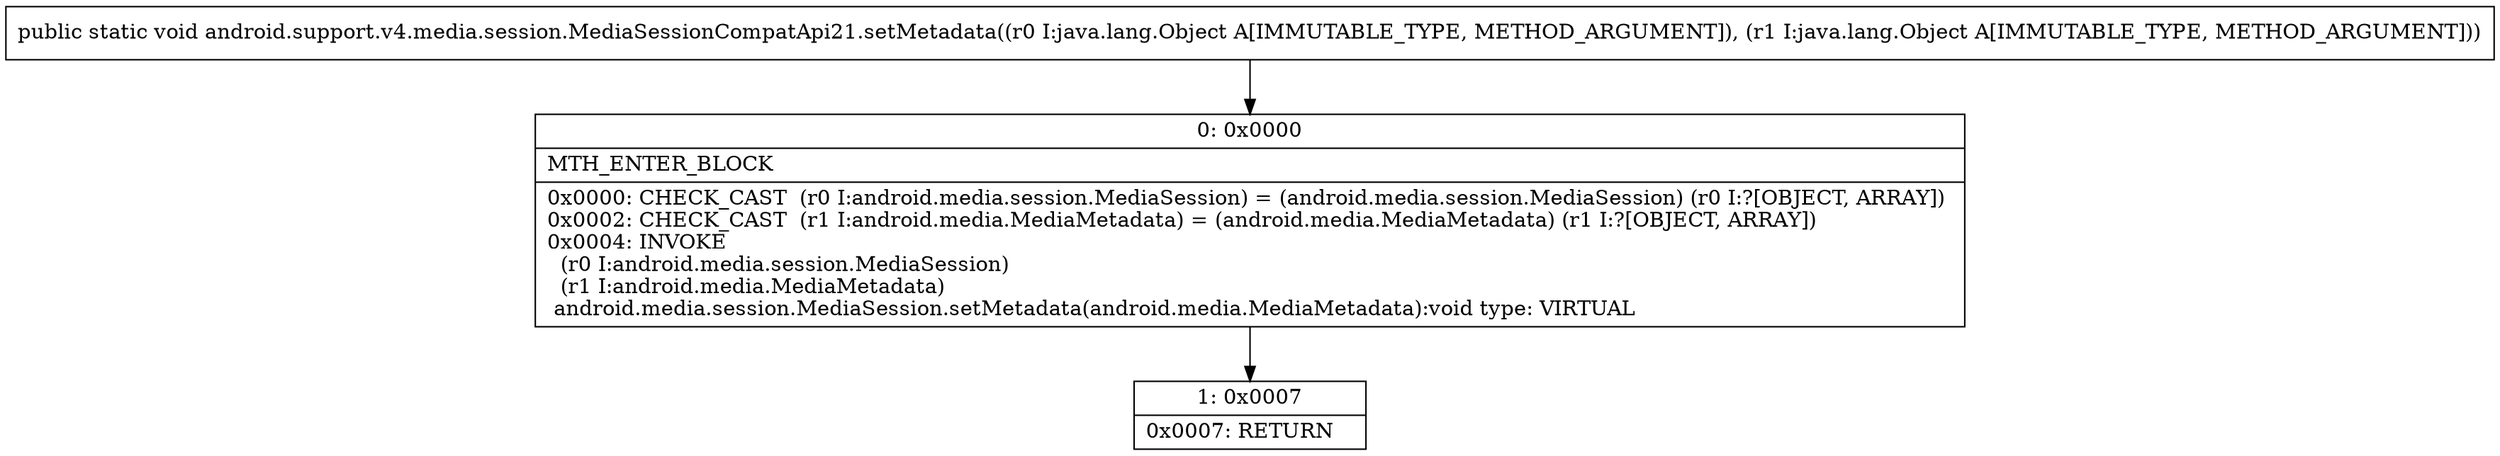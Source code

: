 digraph "CFG forandroid.support.v4.media.session.MediaSessionCompatApi21.setMetadata(Ljava\/lang\/Object;Ljava\/lang\/Object;)V" {
Node_0 [shape=record,label="{0\:\ 0x0000|MTH_ENTER_BLOCK\l|0x0000: CHECK_CAST  (r0 I:android.media.session.MediaSession) = (android.media.session.MediaSession) (r0 I:?[OBJECT, ARRAY]) \l0x0002: CHECK_CAST  (r1 I:android.media.MediaMetadata) = (android.media.MediaMetadata) (r1 I:?[OBJECT, ARRAY]) \l0x0004: INVOKE  \l  (r0 I:android.media.session.MediaSession)\l  (r1 I:android.media.MediaMetadata)\l android.media.session.MediaSession.setMetadata(android.media.MediaMetadata):void type: VIRTUAL \l}"];
Node_1 [shape=record,label="{1\:\ 0x0007|0x0007: RETURN   \l}"];
MethodNode[shape=record,label="{public static void android.support.v4.media.session.MediaSessionCompatApi21.setMetadata((r0 I:java.lang.Object A[IMMUTABLE_TYPE, METHOD_ARGUMENT]), (r1 I:java.lang.Object A[IMMUTABLE_TYPE, METHOD_ARGUMENT])) }"];
MethodNode -> Node_0;
Node_0 -> Node_1;
}

